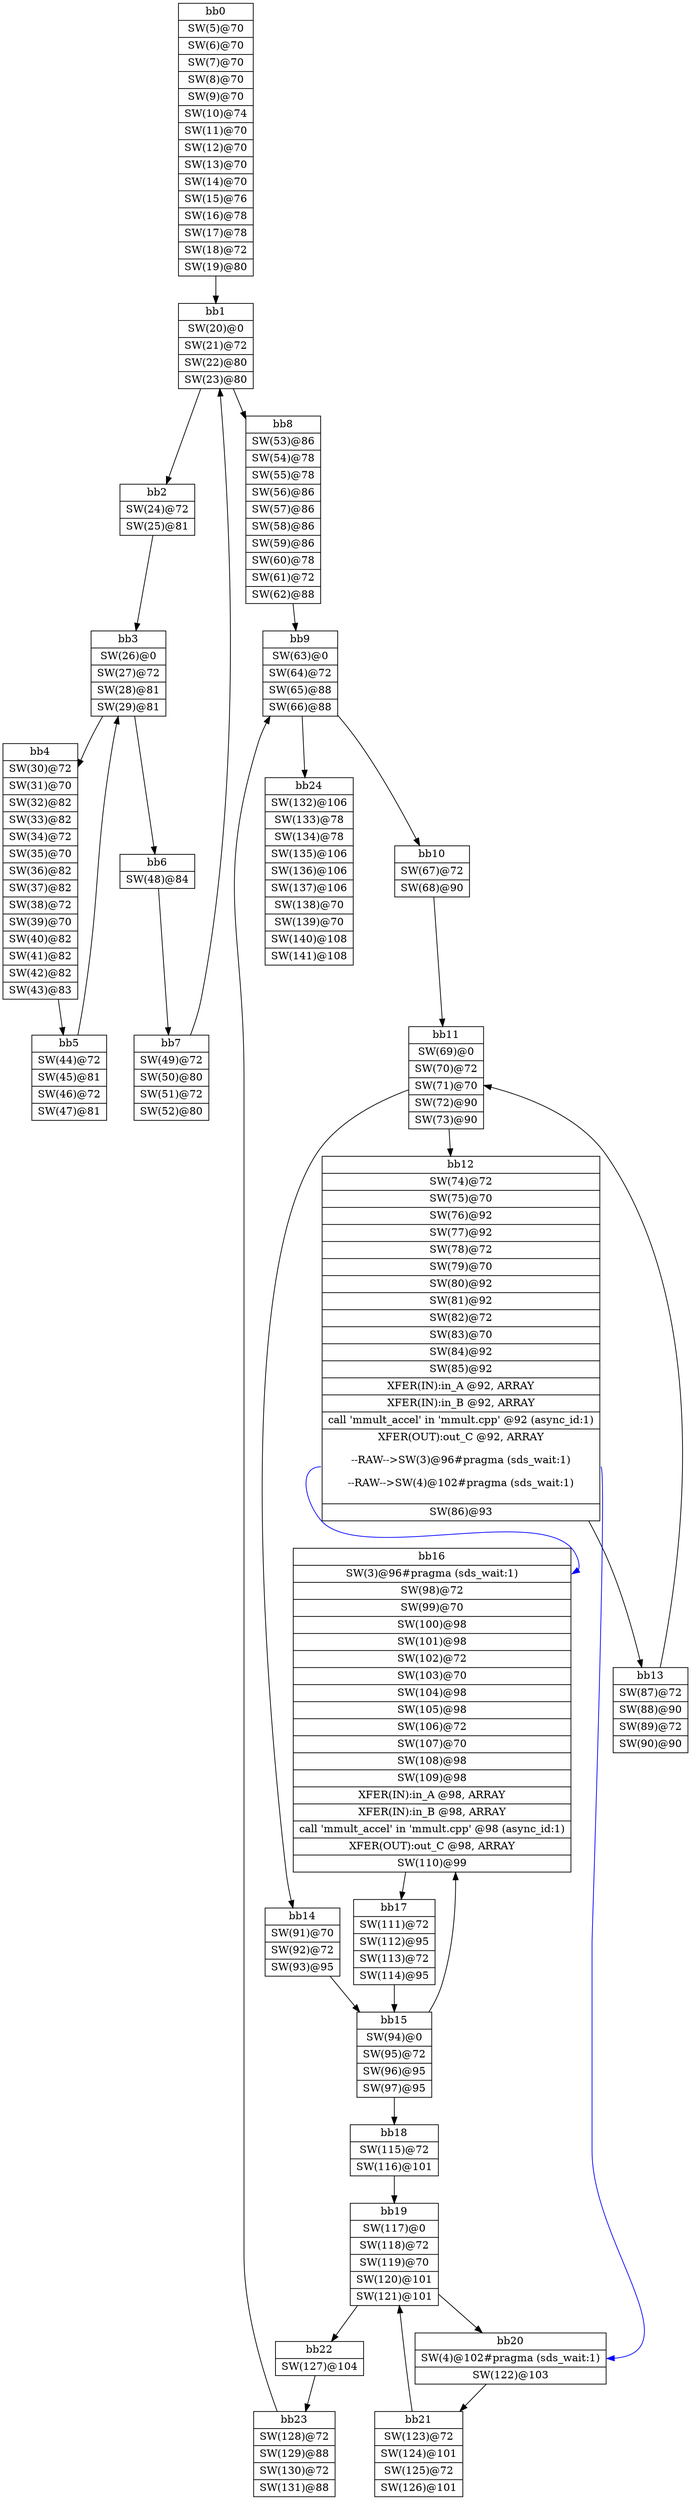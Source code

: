 digraph CDFG {
node [shape=record];
bb0 [shape=record, label = "{bb0|<x0x3834820>SW(5)@70\n|<x0x3834690>SW(6)@70\n|<x0x38319d0>SW(7)@70\n|<x0x3831bf0>SW(8)@70\n|<x0x3831e10>SW(9)@70\n|<x0x3832030>SW(10)@74\n|<x0x3832250>SW(11)@70\n|<x0x3832460>SW(12)@70\n|<x0x3832670>SW(13)@70\n|<x0x3832880>SW(14)@70\n|<x0x3832a90>SW(15)@76\n|<x0x3832cd0>SW(16)@78\n|<x0x3832ed0>SW(17)@78\n|<x0x38330e0>SW(18)@72\n|<x0x38332f0>SW(19)@80\n}"];
bb1 [shape=record, label = "{bb1|<x0x3833630>SW(20)@0\n|<x0x382d7f0>SW(21)@72\n|<x0x382d9d0>SW(22)@80\n|<x0x382dbd0>SW(23)@80\n}"];
bb2 [shape=record, label = "{bb2|<x0x3833550>SW(24)@72\n|<x0x382e170>SW(25)@81\n}"];
bb3 [shape=record, label = "{bb3|<x0x382e450>SW(26)@0\n|<x0x382e600>SW(27)@72\n|<x0x382e840>SW(28)@81\n|<x0x382ea40>SW(29)@81\n}"];
bb4 [shape=record, label = "{bb4|<x0x382ee10>SW(30)@72\n|<x0x382f040>SW(31)@70\n|<x0x382f250>SW(32)@82\n|<x0x382f460>SW(33)@82\n|<x0x382f660>SW(34)@72\n|<x0x382f870>SW(35)@70\n|<x0x3835e40>SW(36)@82\n|<x0x3836050>SW(37)@82\n|<x0x3836250>SW(38)@72\n|<x0x3836460>SW(39)@70\n|<x0x3836670>SW(40)@82\n|<x0x3836880>SW(41)@82\n|<x0x3836a80>SW(42)@82\n|<x0x3836cb0>SW(43)@83\n}"];
bb5 [shape=record, label = "{bb5|<x0x3836f90>SW(44)@72\n|<x0x3837170>SW(45)@81\n|<x0x3837370>SW(46)@72\n|<x0x38375a0>SW(47)@81\n}"];
bb6 [shape=record, label = "{bb6|<x0x3837880>SW(48)@84\n}"];
bb7 [shape=record, label = "{bb7|<x0x3837bb0>SW(49)@72\n|<x0x3837e00>SW(50)@80\n|<x0x3838000>SW(51)@72\n|<x0x3838210>SW(52)@80\n}"];
bb8 [shape=record, label = "{bb8|<x0x382ed40>SW(53)@86\n|<x0x3838880>SW(54)@78\n|<x0x3838ab0>SW(55)@78\n|<x0x3838cc0>SW(56)@86\n|<x0x3838ec0>SW(57)@86\n|<x0x3838fc0>SW(58)@86\n|<x0x38392e0>SW(59)@86\n|<x0x38394e0>SW(60)@78\n|<x0x38396f0>SW(61)@72\n|<x0x3839900>SW(62)@88\n}"];
bb9 [shape=record, label = "{bb9|<x0x3839be0>SW(63)@0\n|<x0x3839d90>SW(64)@72\n|<x0x3839fd0>SW(65)@88\n|<x0x383a1d0>SW(66)@88\n}"];
bb10 [shape=record, label = "{bb10|<x0x383a4d0>SW(67)@72\n|<x0x383a720>SW(68)@90\n}"];
bb11 [shape=record, label = "{bb11|<x0x383aa00>SW(69)@0\n|<x0x383abb0>SW(70)@72\n|<x0x383adf0>SW(71)@70\n|<x0x383b000>SW(72)@90\n|<x0x383b2a0>SW(73)@90\n}"];
bb12 [shape=record, label = "{bb12|<x0x383b5a0>SW(74)@72\n|<x0x383b780>SW(75)@70\n|<x0x383b990>SW(76)@92\n|<x0x383bba0>SW(77)@92\n|<x0x383bda0>SW(78)@72\n|<x0x383bfb0>SW(79)@70\n|<x0x383c1c0>SW(80)@92\n|<x0x383c3d0>SW(81)@92\n|<x0x383c5d0>SW(82)@72\n|<x0x383c7e0>SW(83)@70\n|<x0x383c9f0>SW(84)@92\n|<x0x383cc00>SW(85)@92\n|<x0x3846260>XFER(IN):in_A @92, ARRAY\n|<x0x3846340>XFER(IN):in_B @92, ARRAY\n|<x0x3826290>call 'mmult_accel' in 'mmult.cpp' @92 (async_id:1)\n|<x0x3846420>XFER(OUT):out_C @92, ARRAY\n\n--RAW--\>SW(3)@96#pragma (sds_wait:1)\n\n--RAW--\>SW(4)@102#pragma (sds_wait:1)\n\n|<x0x383ce20>SW(86)@93\n}"];
bb13 [shape=record, label = "{bb13|<x0x383d100>SW(87)@72\n|<x0x383d350>SW(88)@90\n|<x0x383d550>SW(89)@72\n|<x0x383d7f0>SW(90)@90\n}"];
bb14 [shape=record, label = "{bb14|<x0x383dad0>SW(91)@70\n|<x0x383dcb0>SW(92)@72\n|<x0x383dee0>SW(93)@95\n}"];
bb15 [shape=record, label = "{bb15|<x0x383e1c0>SW(94)@0\n|<x0x383e370>SW(95)@72\n|<x0x383e5b0>SW(96)@95\n|<x0x383e7b0>SW(97)@95\n}"];
bb16 [shape=record, label = "{bb16|<x0x382d2e0>SW(3)@96#pragma (sds_wait:1)\n|<x0x38384d0>SW(98)@72\n|<x0x383eff0>SW(99)@70\n|<x0x383f1c0>SW(100)@98\n|<x0x383f3d0>SW(101)@98\n|<x0x383f5d0>SW(102)@72\n|<x0x383f7e0>SW(103)@70\n|<x0x383f9f0>SW(104)@98\n|<x0x383fc80>SW(105)@98\n|<x0x383fe80>SW(106)@72\n|<x0x3840090>SW(107)@70\n|<x0x38402a0>SW(108)@98\n|<x0x38404b0>SW(109)@98\n|<x0x3846530>XFER(IN):in_A @98, ARRAY\n|<x0x3846640>XFER(IN):in_B @98, ARRAY\n|<x0x3823170>call 'mmult_accel' in 'mmult.cpp' @98 (async_id:1)\n|<x0x3846750>XFER(OUT):out_C @98, ARRAY\n|<x0x38406d0>SW(110)@99\n}"];
bb17 [shape=record, label = "{bb17|<x0x38409b0>SW(111)@72\n|<x0x3840b90>SW(112)@95\n|<x0x3840d90>SW(113)@72\n|<x0x3840fc0>SW(114)@95\n}"];
bb18 [shape=record, label = "{bb18|<x0x38412a0>SW(115)@72\n|<x0x38414f0>SW(116)@101\n}"];
bb19 [shape=record, label = "{bb19|<x0x38417d0>SW(117)@0\n|<x0x3841980>SW(118)@72\n|<x0x3841bc0>SW(119)@70\n|<x0x3841dd0>SW(120)@101\n|<x0x3841fd0>SW(121)@101\n}"];
bb20 [shape=record, label = "{bb20|<x0x382ff50>SW(4)@102#pragma (sds_wait:1)\n|<x0x38422f0>SW(122)@103\n}"];
bb21 [shape=record, label = "{bb21|<x0x3842620>SW(123)@72\n|<x0x3842870>SW(124)@101\n|<x0x3842ae0>SW(125)@72\n|<x0x3842d10>SW(126)@101\n}"];
bb22 [shape=record, label = "{bb22|<x0x3842ff0>SW(127)@104\n}"];
bb23 [shape=record, label = "{bb23|<x0x3843320>SW(128)@72\n|<x0x3843500>SW(129)@88\n|<x0x3843700>SW(130)@72\n|<x0x3843910>SW(131)@88\n}"];
bb24 [shape=record, label = "{bb24|<x0x3843bf0>SW(132)@106\n|<x0x3843e30>SW(133)@78\n|<x0x3844060>SW(134)@78\n|<x0x3844270>SW(135)@106\n|<x0x3844470>SW(136)@106\n|<x0x3844670>SW(137)@106\n|<x0x38448b0>SW(138)@70\n|<x0x3844ac0>SW(139)@70\n|<x0x3844cd0>SW(140)@108\n|<x0x3844f00>SW(141)@108\n}"];
bb0 -> bb1
bb1 -> bb2
bb1 -> bb8
bb2 -> bb3
bb3 -> bb4
bb3 -> bb6
bb4 -> bb5
bb5 -> bb3
bb6 -> bb7
bb7 -> bb1
bb8 -> bb9
bb9 -> bb10
bb9 -> bb24
bb10 -> bb11
bb11 -> bb12
bb11 -> bb14
bb12 -> bb13
bb13 -> bb11
bb14 -> bb15
bb15 -> bb16
bb15 -> bb18
bb16 -> bb17
bb17 -> bb15
bb18 -> bb19
bb19 -> bb20
bb19 -> bb22
bb20 -> bb21
bb21 -> bb19
bb22 -> bb23
bb23 -> bb9
bb12:x0x3846420 -> bb16:x0x382d2e0[color=blue]
bb12:x0x3846420 -> bb20:x0x382ff50[color=blue]
}
